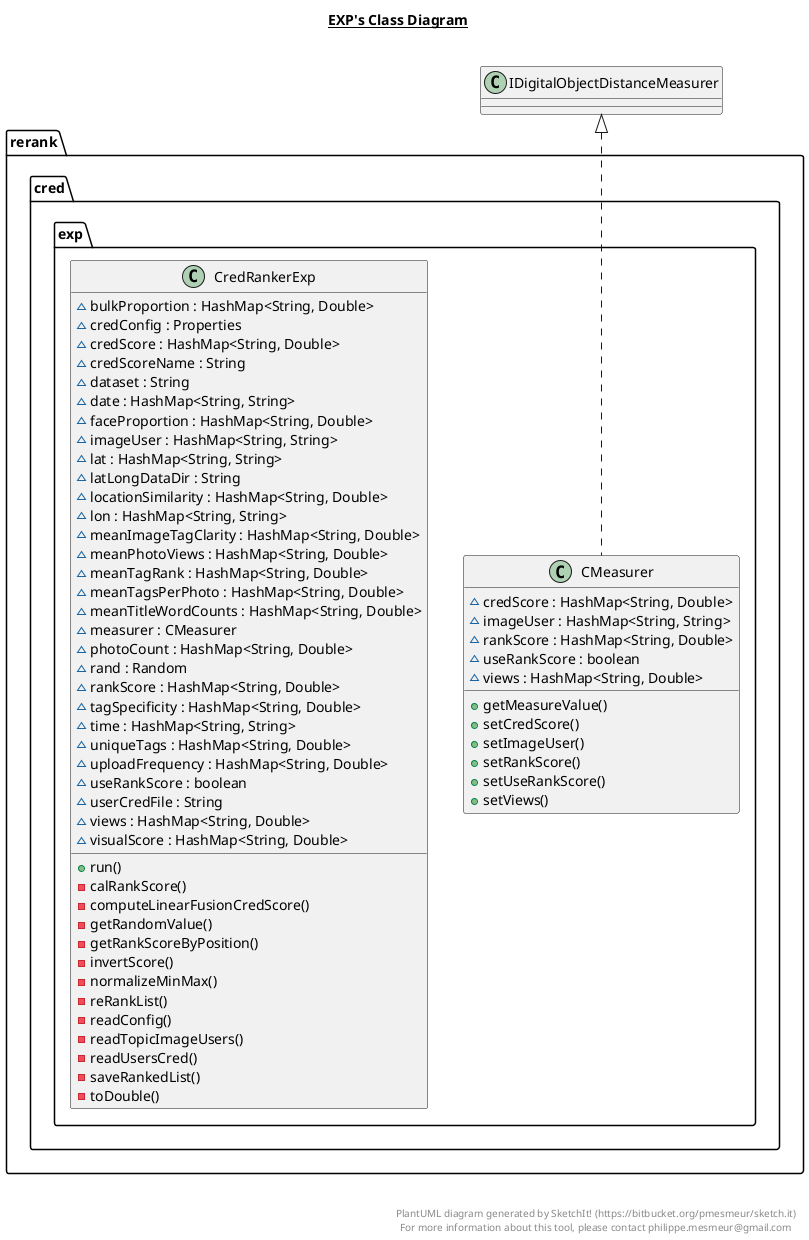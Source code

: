 @startuml

title __EXP's Class Diagram__\n

  namespace rerank.cred {
    namespace exp {
      class rerank.cred.exp.CMeasurer {
          ~ credScore : HashMap<String, Double>
          ~ imageUser : HashMap<String, String>
          ~ rankScore : HashMap<String, Double>
          ~ useRankScore : boolean
          ~ views : HashMap<String, Double>
          + getMeasureValue()
          + setCredScore()
          + setImageUser()
          + setRankScore()
          + setUseRankScore()
          + setViews()
      }
    }
  }
  

  namespace rerank.cred {
    namespace exp {
      class rerank.cred.exp.CredRankerExp {
          ~ bulkProportion : HashMap<String, Double>
          ~ credConfig : Properties
          ~ credScore : HashMap<String, Double>
          ~ credScoreName : String
          ~ dataset : String
          ~ date : HashMap<String, String>
          ~ faceProportion : HashMap<String, Double>
          ~ imageUser : HashMap<String, String>
          ~ lat : HashMap<String, String>
          ~ latLongDataDir : String
          ~ locationSimilarity : HashMap<String, Double>
          ~ lon : HashMap<String, String>
          ~ meanImageTagClarity : HashMap<String, Double>
          ~ meanPhotoViews : HashMap<String, Double>
          ~ meanTagRank : HashMap<String, Double>
          ~ meanTagsPerPhoto : HashMap<String, Double>
          ~ meanTitleWordCounts : HashMap<String, Double>
          ~ measurer : CMeasurer
          ~ photoCount : HashMap<String, Double>
          ~ rand : Random
          ~ rankScore : HashMap<String, Double>
          ~ tagSpecificity : HashMap<String, Double>
          ~ time : HashMap<String, String>
          ~ uniqueTags : HashMap<String, Double>
          ~ uploadFrequency : HashMap<String, Double>
          ~ useRankScore : boolean
          ~ userCredFile : String
          ~ views : HashMap<String, Double>
          ~ visualScore : HashMap<String, Double>
          + run()
          - calRankScore()
          - computeLinearFusionCredScore()
          - getRandomValue()
          - getRankScoreByPosition()
          - invertScore()
          - normalizeMinMax()
          - reRankList()
          - readConfig()
          - readTopicImageUsers()
          - readUsersCred()
          - saveRankedList()
          - toDouble()
      }
    }
  }
  

  rerank.cred.exp.CMeasurer .up.|> IDigitalObjectDistanceMeasurer


right footer


PlantUML diagram generated by SketchIt! (https://bitbucket.org/pmesmeur/sketch.it)
For more information about this tool, please contact philippe.mesmeur@gmail.com
endfooter

@enduml

